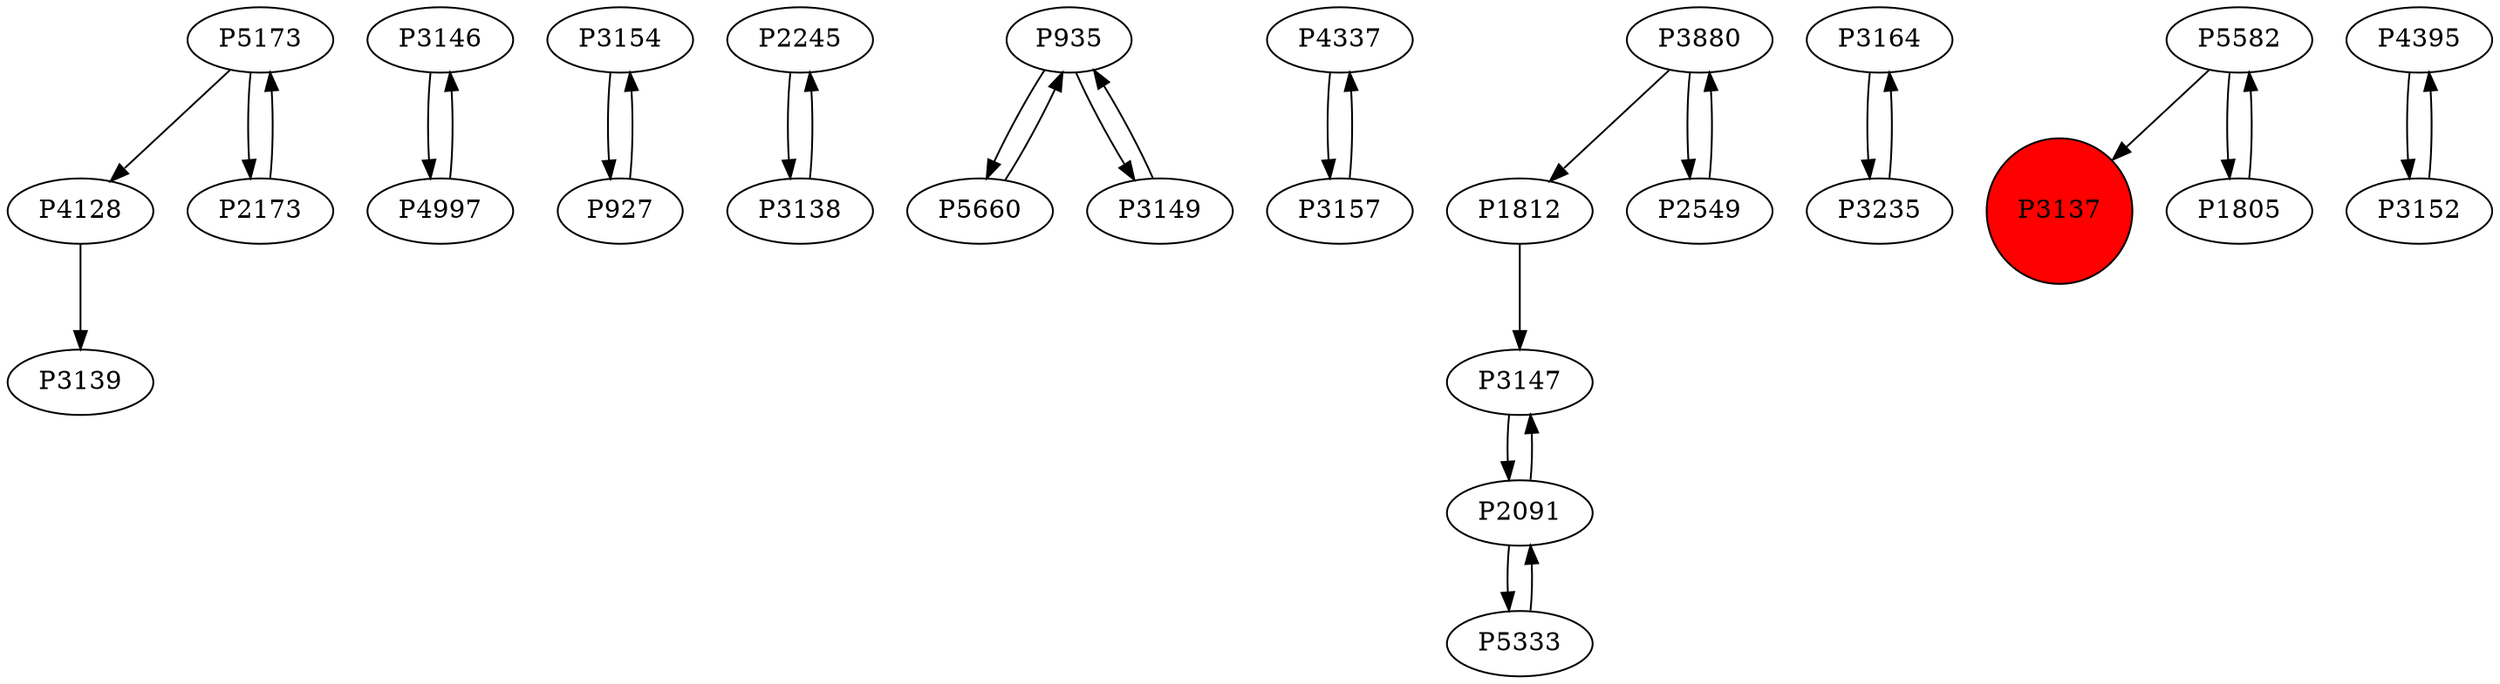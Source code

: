 digraph {
	P5173 -> P4128
	P3146 -> P4997
	P3154 -> P927
	P2245 -> P3138
	P935 -> P5660
	P4337 -> P3157
	P3147 -> P2091
	P5333 -> P2091
	P3880 -> P1812
	P2549 -> P3880
	P5660 -> P935
	P935 -> P3149
	P3164 -> P3235
	P5582 -> P3137
	P3149 -> P935
	P4395 -> P3152
	P1812 -> P3147
	P3138 -> P2245
	P4128 -> P3139
	P2091 -> P3147
	P3235 -> P3164
	P927 -> P3154
	P3152 -> P4395
	P2091 -> P5333
	P4997 -> P3146
	P2173 -> P5173
	P3157 -> P4337
	P5582 -> P1805
	P5173 -> P2173
	P3880 -> P2549
	P1805 -> P5582
	P3137 [shape=circle]
	P3137 [style=filled]
	P3137 [fillcolor=red]
}